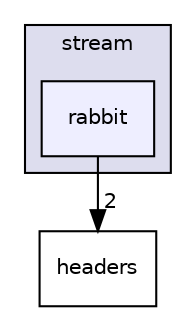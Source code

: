 digraph "M:/Office/!Doutorado/0. RepositorioSVN/HAMSTER_Prototype/branches/JINT2018/include/libtomcrypt-develop/src/stream/rabbit" {
  compound=true
  node [ fontsize="10", fontname="Helvetica"];
  edge [ labelfontsize="10", labelfontname="Helvetica"];
  subgraph clusterdir_ef87b82c7b3656d7bce4a29c5a53f73c {
    graph [ bgcolor="#ddddee", pencolor="black", label="stream" fontname="Helvetica", fontsize="10", URL="dir_ef87b82c7b3656d7bce4a29c5a53f73c.html"]
  dir_972d6abd7ba44bfc786dc8befe85a8a2 [shape=box, label="rabbit", style="filled", fillcolor="#eeeeff", pencolor="black", URL="dir_972d6abd7ba44bfc786dc8befe85a8a2.html"];
  }
  dir_a0acb8384b4122a9c7afcf2489cf4036 [shape=box label="headers" URL="dir_a0acb8384b4122a9c7afcf2489cf4036.html"];
  dir_972d6abd7ba44bfc786dc8befe85a8a2->dir_a0acb8384b4122a9c7afcf2489cf4036 [headlabel="2", labeldistance=1.5 headhref="dir_000089_000026.html"];
}
